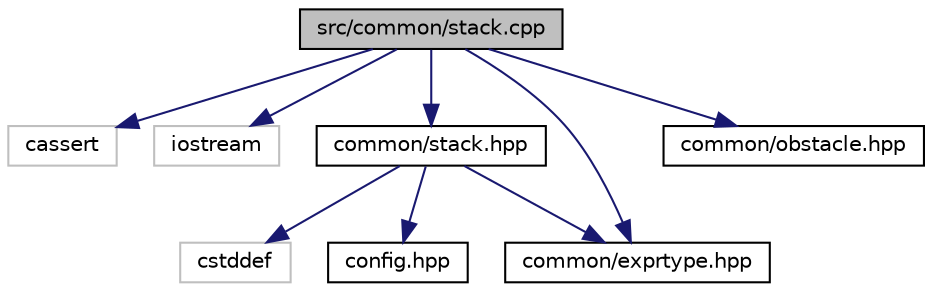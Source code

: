 digraph "src/common/stack.cpp"
{
 // INTERACTIVE_SVG=YES
 // LATEX_PDF_SIZE
  edge [fontname="Helvetica",fontsize="10",labelfontname="Helvetica",labelfontsize="10"];
  node [fontname="Helvetica",fontsize="10",shape=record];
  Node1 [label="src/common/stack.cpp",height=0.2,width=0.4,color="black", fillcolor="grey75", style="filled", fontcolor="black",tooltip=" "];
  Node1 -> Node2 [color="midnightblue",fontsize="10",style="solid",fontname="Helvetica"];
  Node2 [label="cassert",height=0.2,width=0.4,color="grey75", fillcolor="white", style="filled",tooltip=" "];
  Node1 -> Node3 [color="midnightblue",fontsize="10",style="solid",fontname="Helvetica"];
  Node3 [label="iostream",height=0.2,width=0.4,color="grey75", fillcolor="white", style="filled",tooltip=" "];
  Node1 -> Node4 [color="midnightblue",fontsize="10",style="solid",fontname="Helvetica"];
  Node4 [label="common/stack.hpp",height=0.2,width=0.4,color="black", fillcolor="white", style="filled",URL="$stack_8hpp.html",tooltip=" "];
  Node4 -> Node5 [color="midnightblue",fontsize="10",style="solid",fontname="Helvetica"];
  Node5 [label="cstddef",height=0.2,width=0.4,color="grey75", fillcolor="white", style="filled",tooltip=" "];
  Node4 -> Node6 [color="midnightblue",fontsize="10",style="solid",fontname="Helvetica"];
  Node6 [label="config.hpp",height=0.2,width=0.4,color="black", fillcolor="white", style="filled",URL="$config_8hpp.html",tooltip=" "];
  Node4 -> Node7 [color="midnightblue",fontsize="10",style="solid",fontname="Helvetica"];
  Node7 [label="common/exprtype.hpp",height=0.2,width=0.4,color="black", fillcolor="white", style="filled",URL="$exprtype_8hpp.html",tooltip=" "];
  Node1 -> Node8 [color="midnightblue",fontsize="10",style="solid",fontname="Helvetica"];
  Node8 [label="common/obstacle.hpp",height=0.2,width=0.4,color="black", fillcolor="white", style="filled",URL="$obstacle_8hpp.html",tooltip=" "];
  Node1 -> Node7 [color="midnightblue",fontsize="10",style="solid",fontname="Helvetica"];
}
